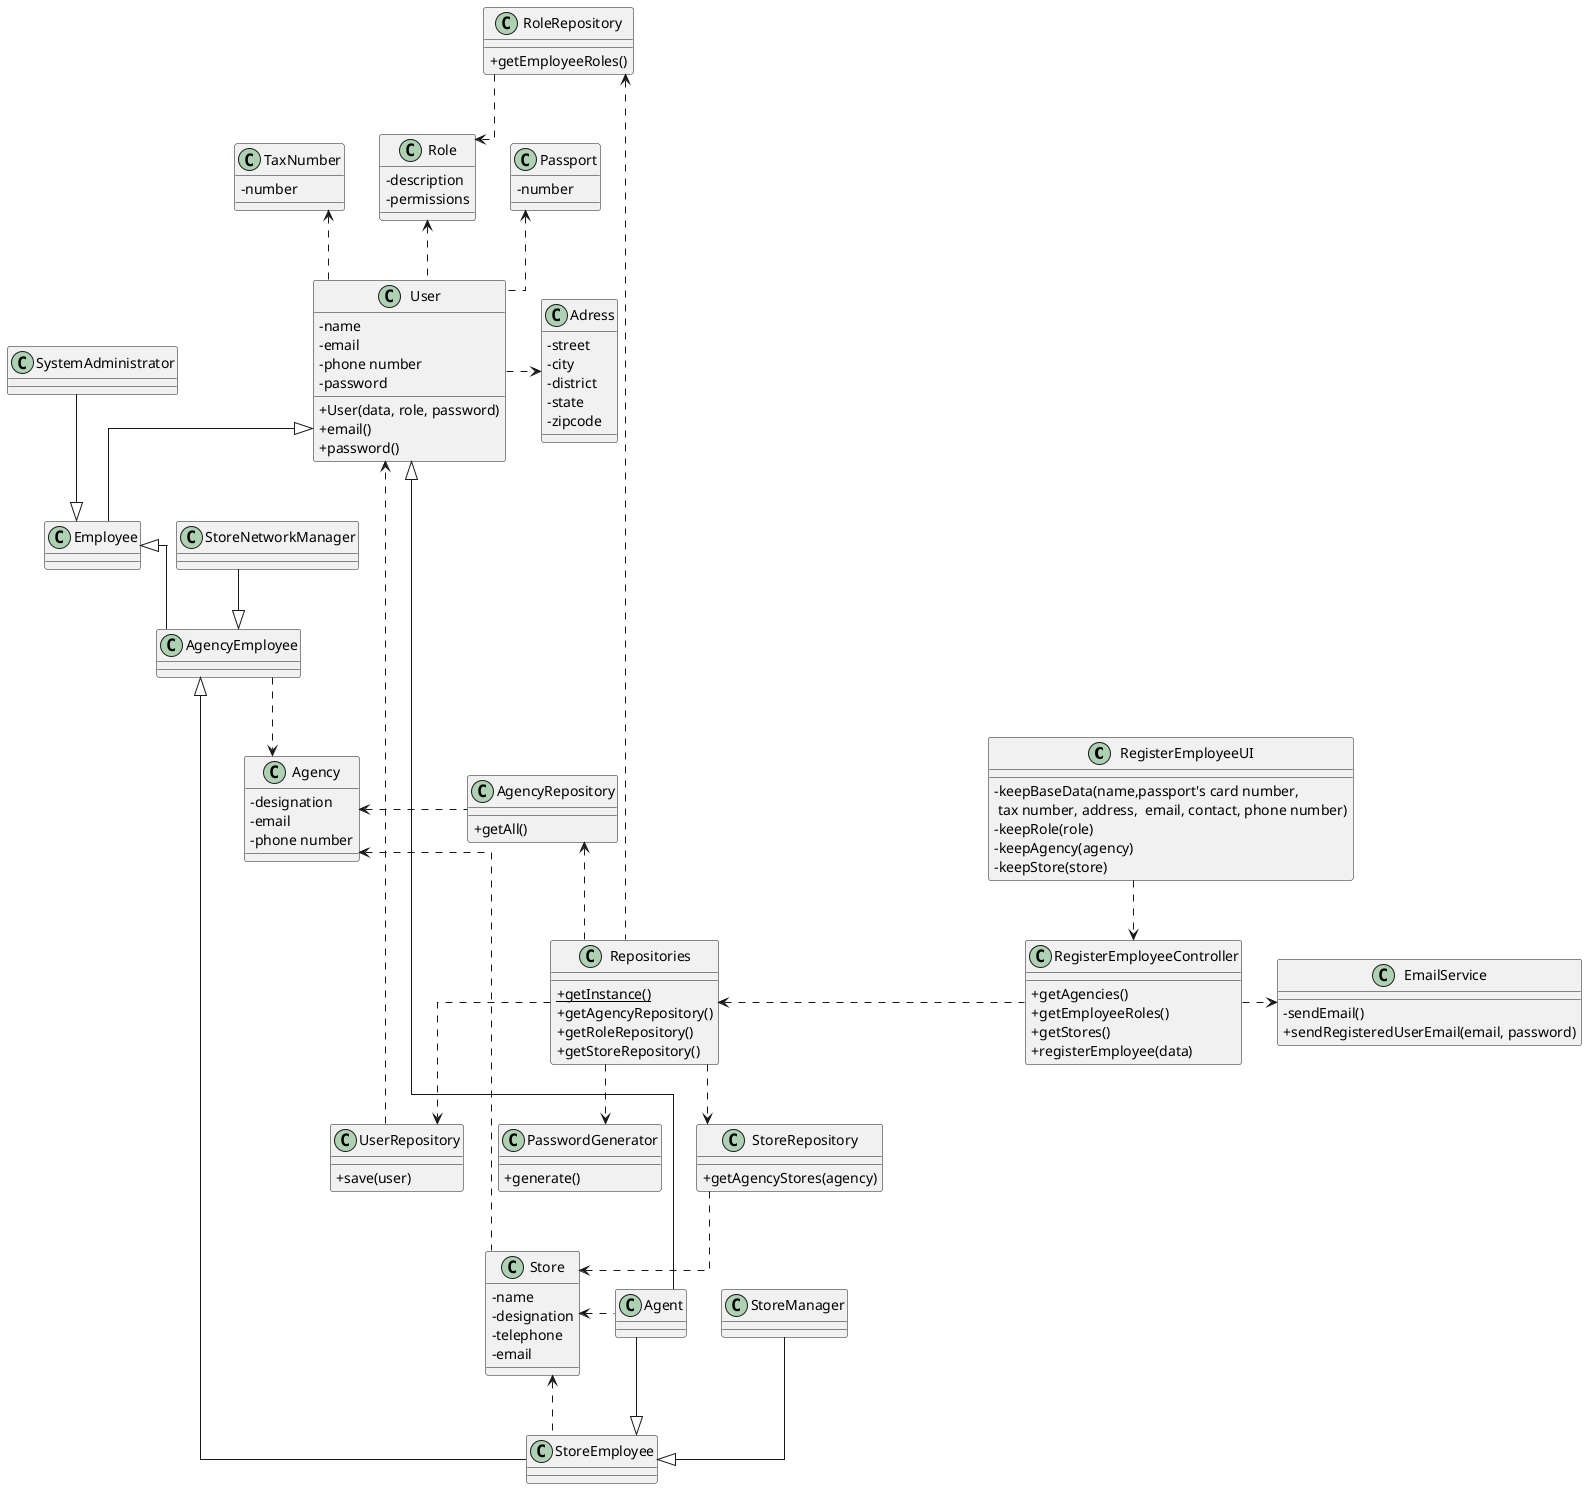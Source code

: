@startuml
'skinparam monochrome true
skinparam packageStyle rectangle
skinparam shadowing false
skinparam linetype ortho
'skinparam linetype orto

skinparam classAttributeIconSize 0

'left to right direction
class RegisterEmployeeUI {
- keepBaseData(name,passport's card number,\n tax number, address,  email, contact, phone number)
- keepRole(role)
- keepAgency(agency)
- keepStore(store)
}
class RegisterEmployeeController {
+ getAgencies()
+ getEmployeeRoles()
+ getStores()
+ registerEmployee(data)

}

class Repositories {
+ {static} getInstance()
+ getAgencyRepository()
+ getRoleRepository()
+ getStoreRepository()

}

class AgencyRepository {

+ getAll()
}

class RoleRepository {
+ getEmployeeRoles()
}

class StoreRepository {
+ getAgencyStores(agency)
}

class PasswordGenerator {
+ generate()
}

class User {
- name
- email
- phone number
- password
+ User(data, role, password)
+ email()
+ password()

}

class Passport {
- number
}

class TaxNumber {
- number
}

class Adress {
- street
- city
- district
- state
- zipcode
}

class Agency {
- designation
- email
- phone number
}

class Agent {
}

class Store {
- name
- designation
- telephone
- email
}

class Role {
- description
- permissions
}

class UserRepository {
+ save(user)
}

class SystemAdministrator {
}

class StoreManager {
}

class StoreNetworkManager {
}

class Employee {

}

class EmailService {
- sendEmail()
+ sendRegisteredUserEmail(email, password)
}
class StoreEmployee {
}

class AgencyEmployee {
}



RegisterEmployeeUI ..> RegisterEmployeeController

RegisterEmployeeController .left.> Repositories

RegisterEmployeeController .right.> EmailService

Repositories .up.> AgencyRepository
Repositories ..up> RoleRepository
Repositories ..> StoreRepository
Repositories ..> PasswordGenerator
Repositories ..> UserRepository


AgencyRepository .left.> Agency
RoleRepository ..> Role
StoreRepository ..> Store

UserRepository ..> User
Agent --up|> User
SystemAdministrator --|> Employee

AgencyEmployee --up|> Employee
AgencyEmployee ..> Agency
StoreEmployee ..left> Store
Agent --|> StoreEmployee
StoreManager --|> StoreEmployee
StoreNetworkManager --|> AgencyEmployee

StoreEmployee -up|> AgencyEmployee

Employee --up|> User

Adress <..left User
Role <.. User
Passport <.. User
TaxNumber <.. User
Store <..right Agent

Agency <.. Store
@enduml